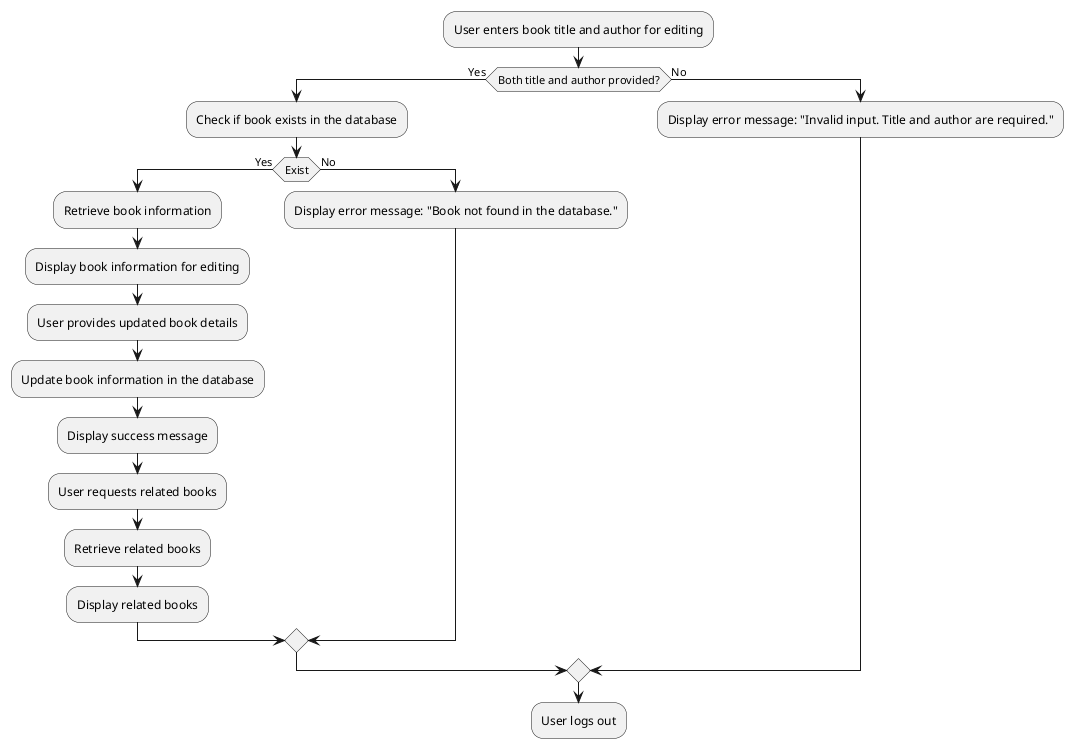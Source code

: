
@startuml
:User enters book title and author for editing;
if (Both title and author provided?) then (Yes)
  :Check if book exists in the database;
  if (Exist) then (Yes)
    :Retrieve book information;
    :Display book information for editing;
    :User provides updated book details;
    :Update book information in the database;
    :Display success message;
    :User requests related books;
    :Retrieve related books;
    :Display related books;
  else (No)
    :Display error message: "Book not found in the database.";
  endif
else (No)
  :Display error message: "Invalid input. Title and author are required.";
endif
:User logs out;
@enduml
